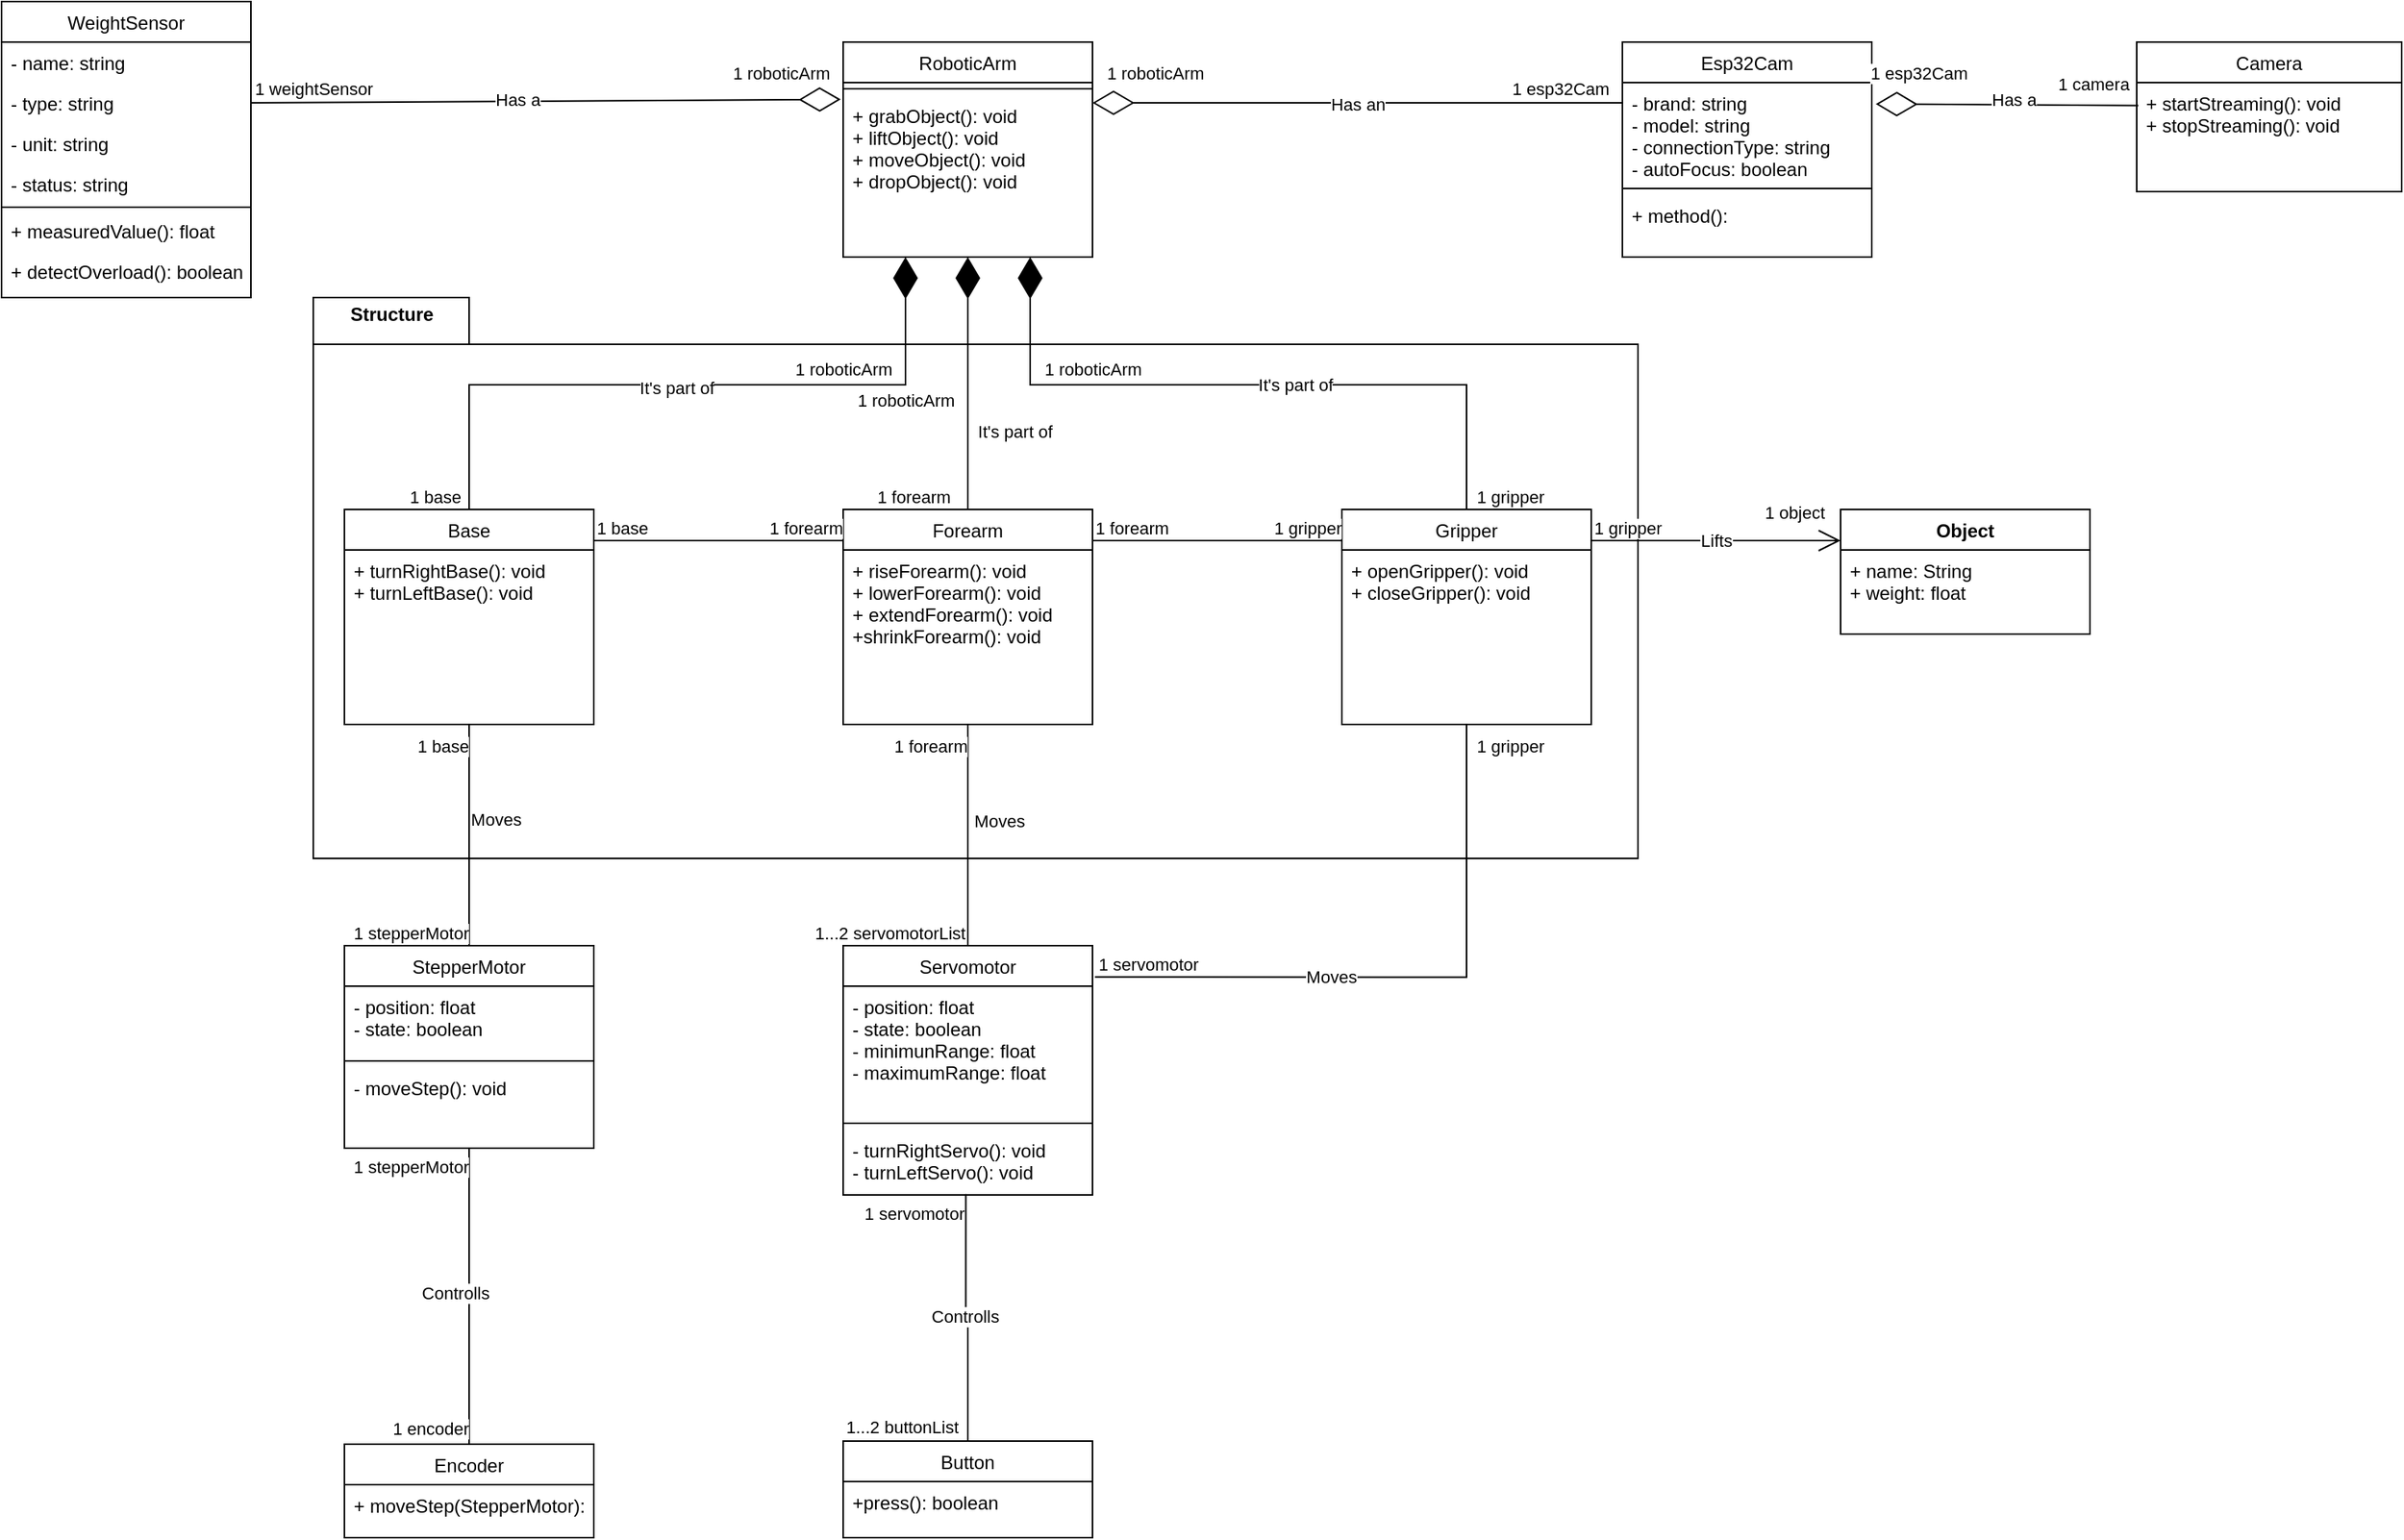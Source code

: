 <mxfile version="24.5.1" type="github">
  <diagram id="C5RBs43oDa-KdzZeNtuy" name="Page-1">
    <mxGraphModel dx="2889" dy="1824" grid="1" gridSize="10" guides="1" tooltips="1" connect="1" arrows="1" fold="1" page="1" pageScale="1" pageWidth="827" pageHeight="1169" math="0" shadow="0">
      <root>
        <mxCell id="WIyWlLk6GJQsqaUBKTNV-0" />
        <mxCell id="WIyWlLk6GJQsqaUBKTNV-1" parent="WIyWlLk6GJQsqaUBKTNV-0" />
        <mxCell id="1RgOaW1AOJfwKNjSZw0O-196" value="" style="shape=folder;fontStyle=1;spacingTop=10;tabWidth=100;tabHeight=30;tabPosition=left;html=1;whiteSpace=wrap;" vertex="1" parent="WIyWlLk6GJQsqaUBKTNV-1">
          <mxGeometry x="-690" y="114" width="850" height="360" as="geometry" />
        </mxCell>
        <mxCell id="1RgOaW1AOJfwKNjSZw0O-197" value="RoboticArm" style="swimlane;fontStyle=0;align=center;verticalAlign=top;childLayout=stackLayout;horizontal=1;startSize=26;horizontalStack=0;resizeParent=1;resizeLast=0;collapsible=1;marginBottom=0;rounded=0;shadow=0;strokeWidth=1;" vertex="1" parent="WIyWlLk6GJQsqaUBKTNV-1">
          <mxGeometry x="-350" y="-50" width="160" height="138" as="geometry">
            <mxRectangle x="230" y="140" width="160" height="26" as="alternateBounds" />
          </mxGeometry>
        </mxCell>
        <mxCell id="1RgOaW1AOJfwKNjSZw0O-198" value="" style="line;html=1;strokeWidth=1;align=left;verticalAlign=middle;spacingTop=-1;spacingLeft=3;spacingRight=3;rotatable=0;labelPosition=right;points=[];portConstraint=eastwest;" vertex="1" parent="1RgOaW1AOJfwKNjSZw0O-197">
          <mxGeometry y="26" width="160" height="8" as="geometry" />
        </mxCell>
        <mxCell id="1RgOaW1AOJfwKNjSZw0O-199" value="+ grabObject(): void&#xa;+ liftObject(): void&#xa;+ moveObject(): void&#xa;+ dropObject(): void" style="text;align=left;verticalAlign=top;spacingLeft=4;spacingRight=4;overflow=hidden;rotatable=0;points=[[0,0.5],[1,0.5]];portConstraint=eastwest;" vertex="1" parent="1RgOaW1AOJfwKNjSZw0O-197">
          <mxGeometry y="34" width="160" height="70" as="geometry" />
        </mxCell>
        <mxCell id="1RgOaW1AOJfwKNjSZw0O-200" value="Gripper" style="swimlane;fontStyle=0;align=center;verticalAlign=top;childLayout=stackLayout;horizontal=1;startSize=26;horizontalStack=0;resizeParent=1;resizeLast=0;collapsible=1;marginBottom=0;rounded=0;shadow=0;strokeWidth=1;" vertex="1" parent="WIyWlLk6GJQsqaUBKTNV-1">
          <mxGeometry x="-30" y="250" width="160" height="138" as="geometry">
            <mxRectangle x="230" y="140" width="160" height="26" as="alternateBounds" />
          </mxGeometry>
        </mxCell>
        <mxCell id="1RgOaW1AOJfwKNjSZw0O-202" value="+ openGripper(): void&#xa;+ closeGripper(): void" style="text;align=left;verticalAlign=top;spacingLeft=4;spacingRight=4;overflow=hidden;rotatable=0;points=[[0,0.5],[1,0.5]];portConstraint=eastwest;" vertex="1" parent="1RgOaW1AOJfwKNjSZw0O-200">
          <mxGeometry y="26" width="160" height="50" as="geometry" />
        </mxCell>
        <mxCell id="1RgOaW1AOJfwKNjSZw0O-203" value="Base" style="swimlane;fontStyle=0;align=center;verticalAlign=top;childLayout=stackLayout;horizontal=1;startSize=26;horizontalStack=0;resizeParent=1;resizeLast=0;collapsible=1;marginBottom=0;rounded=0;shadow=0;strokeWidth=1;" vertex="1" parent="WIyWlLk6GJQsqaUBKTNV-1">
          <mxGeometry x="-670" y="250" width="160" height="138" as="geometry">
            <mxRectangle x="230" y="140" width="160" height="26" as="alternateBounds" />
          </mxGeometry>
        </mxCell>
        <mxCell id="1RgOaW1AOJfwKNjSZw0O-205" value="+ turnRightBase(): void&#xa;+ turnLeftBase(): void" style="text;align=left;verticalAlign=top;spacingLeft=4;spacingRight=4;overflow=hidden;rotatable=0;points=[[0,0.5],[1,0.5]];portConstraint=eastwest;" vertex="1" parent="1RgOaW1AOJfwKNjSZw0O-203">
          <mxGeometry y="26" width="160" height="40" as="geometry" />
        </mxCell>
        <mxCell id="1RgOaW1AOJfwKNjSZw0O-206" value="Forearm" style="swimlane;fontStyle=0;align=center;verticalAlign=top;childLayout=stackLayout;horizontal=1;startSize=26;horizontalStack=0;resizeParent=1;resizeLast=0;collapsible=1;marginBottom=0;rounded=0;shadow=0;strokeWidth=1;" vertex="1" parent="WIyWlLk6GJQsqaUBKTNV-1">
          <mxGeometry x="-350" y="250" width="160" height="138" as="geometry">
            <mxRectangle x="230" y="140" width="160" height="26" as="alternateBounds" />
          </mxGeometry>
        </mxCell>
        <mxCell id="1RgOaW1AOJfwKNjSZw0O-208" value="+ riseForearm(): void&#xa;+ lowerForearm(): void&#xa;+ extendForearm(): void&#xa;+shrinkForearm(): void&#xa;" style="text;align=left;verticalAlign=top;spacingLeft=4;spacingRight=4;overflow=hidden;rotatable=0;points=[[0,0.5],[1,0.5]];portConstraint=eastwest;" vertex="1" parent="1RgOaW1AOJfwKNjSZw0O-206">
          <mxGeometry y="26" width="160" height="66" as="geometry" />
        </mxCell>
        <mxCell id="1RgOaW1AOJfwKNjSZw0O-209" value="Servomotor" style="swimlane;fontStyle=0;align=center;verticalAlign=top;childLayout=stackLayout;horizontal=1;startSize=26;horizontalStack=0;resizeParent=1;resizeLast=0;collapsible=1;marginBottom=0;rounded=0;shadow=0;strokeWidth=1;" vertex="1" parent="WIyWlLk6GJQsqaUBKTNV-1">
          <mxGeometry x="-350" y="530" width="160" height="160" as="geometry">
            <mxRectangle x="230" y="140" width="160" height="26" as="alternateBounds" />
          </mxGeometry>
        </mxCell>
        <mxCell id="1RgOaW1AOJfwKNjSZw0O-210" value="- position: float&#xa;- state: boolean&#xa;- minimunRange: float&#xa;- maximumRange: float&#xa;&#xa;&#xa;&#xa;&#xa;&#xa;&#xa;" style="text;align=left;verticalAlign=top;spacingLeft=4;spacingRight=4;overflow=hidden;rotatable=0;points=[[0,0.5],[1,0.5]];portConstraint=eastwest;" vertex="1" parent="1RgOaW1AOJfwKNjSZw0O-209">
          <mxGeometry y="26" width="160" height="84" as="geometry" />
        </mxCell>
        <mxCell id="1RgOaW1AOJfwKNjSZw0O-211" value="" style="line;html=1;strokeWidth=1;align=left;verticalAlign=middle;spacingTop=-1;spacingLeft=3;spacingRight=3;rotatable=0;labelPosition=right;points=[];portConstraint=eastwest;" vertex="1" parent="1RgOaW1AOJfwKNjSZw0O-209">
          <mxGeometry y="110" width="160" height="8" as="geometry" />
        </mxCell>
        <mxCell id="1RgOaW1AOJfwKNjSZw0O-212" value="- turnRightServo(): void&#xa;- turnLeftServo(): void" style="text;align=left;verticalAlign=top;spacingLeft=4;spacingRight=4;overflow=hidden;rotatable=0;points=[[0,0.5],[1,0.5]];portConstraint=eastwest;" vertex="1" parent="1RgOaW1AOJfwKNjSZw0O-209">
          <mxGeometry y="118" width="160" height="42" as="geometry" />
        </mxCell>
        <mxCell id="1RgOaW1AOJfwKNjSZw0O-213" value="Object" style="swimlane;fontStyle=1;align=center;verticalAlign=top;childLayout=stackLayout;horizontal=1;startSize=26;horizontalStack=0;resizeParent=1;resizeLast=0;collapsible=1;marginBottom=0;rounded=0;shadow=0;strokeWidth=1;" vertex="1" parent="WIyWlLk6GJQsqaUBKTNV-1">
          <mxGeometry x="290" y="250" width="160" height="80" as="geometry">
            <mxRectangle x="230" y="140" width="160" height="26" as="alternateBounds" />
          </mxGeometry>
        </mxCell>
        <mxCell id="1RgOaW1AOJfwKNjSZw0O-214" value="+ name: String&#xa;+ weight: float" style="text;align=left;verticalAlign=top;spacingLeft=4;spacingRight=4;overflow=hidden;rotatable=0;points=[[0,0.5],[1,0.5]];portConstraint=eastwest;" vertex="1" parent="1RgOaW1AOJfwKNjSZw0O-213">
          <mxGeometry y="26" width="160" height="54" as="geometry" />
        </mxCell>
        <mxCell id="1RgOaW1AOJfwKNjSZw0O-215" value="" style="endArrow=diamondThin;endFill=1;endSize=24;html=1;rounded=0;entryX=0.25;entryY=1;entryDx=0;entryDy=0;exitX=0.5;exitY=0;exitDx=0;exitDy=0;" edge="1" parent="WIyWlLk6GJQsqaUBKTNV-1" source="1RgOaW1AOJfwKNjSZw0O-203" target="1RgOaW1AOJfwKNjSZw0O-197">
          <mxGeometry width="160" relative="1" as="geometry">
            <mxPoint x="-290" y="108.6" as="sourcePoint" />
            <mxPoint x="-130" y="108.6" as="targetPoint" />
            <Array as="points">
              <mxPoint x="-590" y="170" />
              <mxPoint x="-310" y="170" />
            </Array>
          </mxGeometry>
        </mxCell>
        <mxCell id="1RgOaW1AOJfwKNjSZw0O-216" value="It&#39;s part of" style="edgeLabel;html=1;align=center;verticalAlign=middle;resizable=0;points=[];" vertex="1" connectable="0" parent="1RgOaW1AOJfwKNjSZw0O-215">
          <mxGeometry x="-0.037" y="-2" relative="1" as="geometry">
            <mxPoint as="offset" />
          </mxGeometry>
        </mxCell>
        <mxCell id="1RgOaW1AOJfwKNjSZw0O-217" value="" style="endArrow=diamondThin;endFill=1;endSize=24;html=1;rounded=0;entryX=0.75;entryY=1;entryDx=0;entryDy=0;exitX=0.5;exitY=0;exitDx=0;exitDy=0;" edge="1" parent="WIyWlLk6GJQsqaUBKTNV-1" source="1RgOaW1AOJfwKNjSZw0O-200" target="1RgOaW1AOJfwKNjSZw0O-197">
          <mxGeometry width="160" relative="1" as="geometry">
            <mxPoint x="-270" y="170" as="sourcePoint" />
            <mxPoint x="-110" y="170" as="targetPoint" />
            <Array as="points">
              <mxPoint x="50" y="170" />
              <mxPoint x="-230" y="170" />
            </Array>
          </mxGeometry>
        </mxCell>
        <mxCell id="1RgOaW1AOJfwKNjSZw0O-218" value="" style="endArrow=diamondThin;endFill=1;endSize=24;html=1;rounded=0;entryX=0.5;entryY=1;entryDx=0;entryDy=0;exitX=0.5;exitY=0;exitDx=0;exitDy=0;" edge="1" parent="WIyWlLk6GJQsqaUBKTNV-1" source="1RgOaW1AOJfwKNjSZw0O-206" target="1RgOaW1AOJfwKNjSZw0O-197">
          <mxGeometry width="160" relative="1" as="geometry">
            <mxPoint x="-260" y="180" as="sourcePoint" />
            <mxPoint x="-100" y="180" as="targetPoint" />
          </mxGeometry>
        </mxCell>
        <mxCell id="1RgOaW1AOJfwKNjSZw0O-219" value="" style="endArrow=none;html=1;edgeStyle=orthogonalEdgeStyle;rounded=0;" edge="1" parent="WIyWlLk6GJQsqaUBKTNV-1">
          <mxGeometry relative="1" as="geometry">
            <mxPoint x="-510" y="270" as="sourcePoint" />
            <mxPoint x="-350" y="270" as="targetPoint" />
          </mxGeometry>
        </mxCell>
        <mxCell id="1RgOaW1AOJfwKNjSZw0O-220" value="1 base" style="edgeLabel;resizable=0;html=1;align=left;verticalAlign=bottom;" connectable="0" vertex="1" parent="1RgOaW1AOJfwKNjSZw0O-219">
          <mxGeometry x="-1" relative="1" as="geometry" />
        </mxCell>
        <mxCell id="1RgOaW1AOJfwKNjSZw0O-221" value="1 forearm" style="edgeLabel;resizable=0;html=1;align=right;verticalAlign=bottom;" connectable="0" vertex="1" parent="1RgOaW1AOJfwKNjSZw0O-219">
          <mxGeometry x="1" relative="1" as="geometry" />
        </mxCell>
        <mxCell id="1RgOaW1AOJfwKNjSZw0O-222" value="" style="endArrow=none;html=1;edgeStyle=orthogonalEdgeStyle;rounded=0;" edge="1" parent="WIyWlLk6GJQsqaUBKTNV-1">
          <mxGeometry relative="1" as="geometry">
            <mxPoint x="-190" y="270" as="sourcePoint" />
            <mxPoint x="-30" y="270" as="targetPoint" />
          </mxGeometry>
        </mxCell>
        <mxCell id="1RgOaW1AOJfwKNjSZw0O-223" value="1 forearm" style="edgeLabel;resizable=0;html=1;align=left;verticalAlign=bottom;" connectable="0" vertex="1" parent="1RgOaW1AOJfwKNjSZw0O-222">
          <mxGeometry x="-1" relative="1" as="geometry" />
        </mxCell>
        <mxCell id="1RgOaW1AOJfwKNjSZw0O-224" value="1 gripper" style="edgeLabel;resizable=0;html=1;align=right;verticalAlign=bottom;" connectable="0" vertex="1" parent="1RgOaW1AOJfwKNjSZw0O-222">
          <mxGeometry x="1" relative="1" as="geometry" />
        </mxCell>
        <mxCell id="1RgOaW1AOJfwKNjSZw0O-225" value="" style="endArrow=none;html=1;edgeStyle=orthogonalEdgeStyle;rounded=0;entryX=0.5;entryY=1;entryDx=0;entryDy=0;exitX=0.5;exitY=0;exitDx=0;exitDy=0;" edge="1" parent="WIyWlLk6GJQsqaUBKTNV-1" source="1RgOaW1AOJfwKNjSZw0O-209" target="1RgOaW1AOJfwKNjSZw0O-206">
          <mxGeometry relative="1" as="geometry">
            <mxPoint x="-270" y="490" as="sourcePoint" />
            <mxPoint x="-670" y="510" as="targetPoint" />
          </mxGeometry>
        </mxCell>
        <mxCell id="1RgOaW1AOJfwKNjSZw0O-226" value="1...2 servomotorList" style="edgeLabel;resizable=0;html=1;align=left;verticalAlign=bottom;" connectable="0" vertex="1" parent="1RgOaW1AOJfwKNjSZw0O-225">
          <mxGeometry x="-1" relative="1" as="geometry">
            <mxPoint x="-100" as="offset" />
          </mxGeometry>
        </mxCell>
        <mxCell id="1RgOaW1AOJfwKNjSZw0O-227" value="1 forearm" style="edgeLabel;resizable=0;html=1;align=right;verticalAlign=bottom;" connectable="0" vertex="1" parent="1RgOaW1AOJfwKNjSZw0O-225">
          <mxGeometry x="1" relative="1" as="geometry">
            <mxPoint y="22" as="offset" />
          </mxGeometry>
        </mxCell>
        <mxCell id="1RgOaW1AOJfwKNjSZw0O-228" value="Moves" style="edgeLabel;html=1;align=center;verticalAlign=middle;resizable=0;points=[];" vertex="1" connectable="0" parent="1RgOaW1AOJfwKNjSZw0O-225">
          <mxGeometry x="0.046" y="1" relative="1" as="geometry">
            <mxPoint x="21" y="-6" as="offset" />
          </mxGeometry>
        </mxCell>
        <mxCell id="1RgOaW1AOJfwKNjSZw0O-229" value="" style="endArrow=none;html=1;edgeStyle=orthogonalEdgeStyle;rounded=0;entryX=0.5;entryY=1;entryDx=0;entryDy=0;exitX=1.01;exitY=0.126;exitDx=0;exitDy=0;exitPerimeter=0;" edge="1" parent="WIyWlLk6GJQsqaUBKTNV-1" source="1RgOaW1AOJfwKNjSZw0O-209" target="1RgOaW1AOJfwKNjSZw0O-200">
          <mxGeometry relative="1" as="geometry">
            <mxPoint x="-80" y="559" as="sourcePoint" />
            <mxPoint x="-670" y="558.37" as="targetPoint" />
            <Array as="points">
              <mxPoint x="50" y="550" />
            </Array>
          </mxGeometry>
        </mxCell>
        <mxCell id="1RgOaW1AOJfwKNjSZw0O-230" value="1 servomotor" style="edgeLabel;resizable=0;html=1;align=left;verticalAlign=bottom;" connectable="0" vertex="1" parent="1RgOaW1AOJfwKNjSZw0O-229">
          <mxGeometry x="-1" relative="1" as="geometry" />
        </mxCell>
        <mxCell id="1RgOaW1AOJfwKNjSZw0O-231" value="1 gripper" style="edgeLabel;resizable=0;html=1;align=right;verticalAlign=bottom;" connectable="0" vertex="1" parent="1RgOaW1AOJfwKNjSZw0O-229">
          <mxGeometry x="1" relative="1" as="geometry">
            <mxPoint x="50" y="22" as="offset" />
          </mxGeometry>
        </mxCell>
        <mxCell id="1RgOaW1AOJfwKNjSZw0O-232" value="Moves" style="edgeLabel;html=1;align=center;verticalAlign=middle;resizable=0;points=[];" vertex="1" connectable="0" parent="1RgOaW1AOJfwKNjSZw0O-229">
          <mxGeometry x="0.088" relative="1" as="geometry">
            <mxPoint x="-67" as="offset" />
          </mxGeometry>
        </mxCell>
        <mxCell id="1RgOaW1AOJfwKNjSZw0O-233" value="Camera" style="swimlane;fontStyle=0;align=center;verticalAlign=top;childLayout=stackLayout;horizontal=1;startSize=26;horizontalStack=0;resizeParent=1;resizeLast=0;collapsible=1;marginBottom=0;rounded=0;shadow=0;strokeWidth=1;" vertex="1" parent="WIyWlLk6GJQsqaUBKTNV-1">
          <mxGeometry x="480" y="-50" width="170" height="96" as="geometry">
            <mxRectangle x="230" y="140" width="160" height="26" as="alternateBounds" />
          </mxGeometry>
        </mxCell>
        <mxCell id="1RgOaW1AOJfwKNjSZw0O-234" value="+ startStreaming(): void&#xa;+ stopStreaming(): void" style="text;align=left;verticalAlign=top;spacingLeft=4;spacingRight=4;overflow=hidden;rotatable=0;points=[[0,0.5],[1,0.5]];portConstraint=eastwest;" vertex="1" parent="1RgOaW1AOJfwKNjSZw0O-233">
          <mxGeometry y="26" width="170" height="70" as="geometry" />
        </mxCell>
        <mxCell id="1RgOaW1AOJfwKNjSZw0O-235" value="WeightSensor" style="swimlane;fontStyle=0;align=center;verticalAlign=top;childLayout=stackLayout;horizontal=1;startSize=26;horizontalStack=0;resizeParent=1;resizeLast=0;collapsible=1;marginBottom=0;rounded=0;shadow=0;strokeWidth=1;" vertex="1" parent="WIyWlLk6GJQsqaUBKTNV-1">
          <mxGeometry x="-890" y="-76" width="160" height="190" as="geometry">
            <mxRectangle x="230" y="140" width="160" height="26" as="alternateBounds" />
          </mxGeometry>
        </mxCell>
        <mxCell id="1RgOaW1AOJfwKNjSZw0O-236" value="- name: string" style="text;align=left;verticalAlign=top;spacingLeft=4;spacingRight=4;overflow=hidden;rotatable=0;points=[[0,0.5],[1,0.5]];portConstraint=eastwest;" vertex="1" parent="1RgOaW1AOJfwKNjSZw0O-235">
          <mxGeometry y="26" width="160" height="26" as="geometry" />
        </mxCell>
        <mxCell id="1RgOaW1AOJfwKNjSZw0O-237" value="- type: string" style="text;align=left;verticalAlign=top;spacingLeft=4;spacingRight=4;overflow=hidden;rotatable=0;points=[[0,0.5],[1,0.5]];portConstraint=eastwest;" vertex="1" parent="1RgOaW1AOJfwKNjSZw0O-235">
          <mxGeometry y="52" width="160" height="26" as="geometry" />
        </mxCell>
        <mxCell id="1RgOaW1AOJfwKNjSZw0O-238" value="- unit: string" style="text;align=left;verticalAlign=top;spacingLeft=4;spacingRight=4;overflow=hidden;rotatable=0;points=[[0,0.5],[1,0.5]];portConstraint=eastwest;" vertex="1" parent="1RgOaW1AOJfwKNjSZw0O-235">
          <mxGeometry y="78" width="160" height="26" as="geometry" />
        </mxCell>
        <mxCell id="1RgOaW1AOJfwKNjSZw0O-239" value="- status: string" style="text;align=left;verticalAlign=top;spacingLeft=4;spacingRight=4;overflow=hidden;rotatable=0;points=[[0,0.5],[1,0.5]];portConstraint=eastwest;" vertex="1" parent="1RgOaW1AOJfwKNjSZw0O-235">
          <mxGeometry y="104" width="160" height="26" as="geometry" />
        </mxCell>
        <mxCell id="1RgOaW1AOJfwKNjSZw0O-240" value="" style="line;html=1;strokeWidth=1;align=left;verticalAlign=middle;spacingTop=-1;spacingLeft=3;spacingRight=3;rotatable=0;labelPosition=right;points=[];portConstraint=eastwest;" vertex="1" parent="1RgOaW1AOJfwKNjSZw0O-235">
          <mxGeometry y="130" width="160" height="4" as="geometry" />
        </mxCell>
        <mxCell id="1RgOaW1AOJfwKNjSZw0O-241" value="+ measuredValue(): float" style="text;align=left;verticalAlign=top;spacingLeft=4;spacingRight=4;overflow=hidden;rotatable=0;points=[[0,0.5],[1,0.5]];portConstraint=eastwest;" vertex="1" parent="1RgOaW1AOJfwKNjSZw0O-235">
          <mxGeometry y="134" width="160" height="26" as="geometry" />
        </mxCell>
        <mxCell id="1RgOaW1AOJfwKNjSZw0O-242" value="+ detectOverload(): boolean" style="text;align=left;verticalAlign=top;spacingLeft=4;spacingRight=4;overflow=hidden;rotatable=0;points=[[0,0.5],[1,0.5]];portConstraint=eastwest;" vertex="1" parent="1RgOaW1AOJfwKNjSZw0O-235">
          <mxGeometry y="160" width="160" height="26" as="geometry" />
        </mxCell>
        <mxCell id="1RgOaW1AOJfwKNjSZw0O-243" value="Button" style="swimlane;fontStyle=0;align=center;verticalAlign=top;childLayout=stackLayout;horizontal=1;startSize=26;horizontalStack=0;resizeParent=1;resizeLast=0;collapsible=1;marginBottom=0;rounded=0;shadow=0;strokeWidth=1;" vertex="1" parent="WIyWlLk6GJQsqaUBKTNV-1">
          <mxGeometry x="-350" y="848" width="160" height="62" as="geometry">
            <mxRectangle x="230" y="140" width="160" height="26" as="alternateBounds" />
          </mxGeometry>
        </mxCell>
        <mxCell id="1RgOaW1AOJfwKNjSZw0O-245" value="+press(): boolean" style="text;align=left;verticalAlign=top;spacingLeft=4;spacingRight=4;overflow=hidden;rotatable=0;points=[[0,0.5],[1,0.5]];portConstraint=eastwest;" vertex="1" parent="1RgOaW1AOJfwKNjSZw0O-243">
          <mxGeometry y="26" width="160" height="26" as="geometry" />
        </mxCell>
        <mxCell id="1RgOaW1AOJfwKNjSZw0O-246" value="Encoder" style="swimlane;fontStyle=0;align=center;verticalAlign=top;childLayout=stackLayout;horizontal=1;startSize=26;horizontalStack=0;resizeParent=1;resizeLast=0;collapsible=1;marginBottom=0;rounded=0;shadow=0;strokeWidth=1;" vertex="1" parent="WIyWlLk6GJQsqaUBKTNV-1">
          <mxGeometry x="-670" y="850" width="160" height="60" as="geometry">
            <mxRectangle x="230" y="140" width="160" height="26" as="alternateBounds" />
          </mxGeometry>
        </mxCell>
        <mxCell id="1RgOaW1AOJfwKNjSZw0O-248" value="+ moveStep(StepperMotor): void" style="text;align=left;verticalAlign=top;spacingLeft=4;spacingRight=4;overflow=hidden;rotatable=0;points=[[0,0.5],[1,0.5]];portConstraint=eastwest;" vertex="1" parent="1RgOaW1AOJfwKNjSZw0O-246">
          <mxGeometry y="26" width="160" height="26" as="geometry" />
        </mxCell>
        <mxCell id="1RgOaW1AOJfwKNjSZw0O-249" value="" style="endArrow=none;html=1;edgeStyle=orthogonalEdgeStyle;rounded=0;entryX=0.492;entryY=0.984;entryDx=0;entryDy=0;entryPerimeter=0;exitX=0.5;exitY=0;exitDx=0;exitDy=0;" edge="1" parent="WIyWlLk6GJQsqaUBKTNV-1" source="1RgOaW1AOJfwKNjSZw0O-243" target="1RgOaW1AOJfwKNjSZw0O-212">
          <mxGeometry relative="1" as="geometry">
            <mxPoint x="-1090" y="511" as="sourcePoint" />
            <mxPoint x="-670" y="510" as="targetPoint" />
          </mxGeometry>
        </mxCell>
        <mxCell id="1RgOaW1AOJfwKNjSZw0O-250" value="1 servomotor" style="edgeLabel;resizable=0;html=1;align=right;verticalAlign=bottom;" connectable="0" vertex="1" parent="1RgOaW1AOJfwKNjSZw0O-249">
          <mxGeometry x="1" relative="1" as="geometry">
            <mxPoint y="21" as="offset" />
          </mxGeometry>
        </mxCell>
        <mxCell id="1RgOaW1AOJfwKNjSZw0O-251" value="Controlls" style="edgeLabel;html=1;align=center;verticalAlign=middle;resizable=0;points=[];" vertex="1" connectable="0" parent="1RgOaW1AOJfwKNjSZw0O-249">
          <mxGeometry x="0.028" y="1" relative="1" as="geometry">
            <mxPoint as="offset" />
          </mxGeometry>
        </mxCell>
        <mxCell id="1RgOaW1AOJfwKNjSZw0O-252" value="1...2 buttonList" style="edgeLabel;resizable=0;html=1;align=left;verticalAlign=bottom;" connectable="0" vertex="1" parent="1RgOaW1AOJfwKNjSZw0O-249">
          <mxGeometry x="-1" relative="1" as="geometry">
            <mxPoint x="-80" y="-1" as="offset" />
          </mxGeometry>
        </mxCell>
        <mxCell id="1RgOaW1AOJfwKNjSZw0O-253" value="" style="endArrow=none;html=1;edgeStyle=orthogonalEdgeStyle;rounded=0;entryX=0.5;entryY=1;entryDx=0;entryDy=0;exitX=0.5;exitY=0;exitDx=0;exitDy=0;" edge="1" parent="WIyWlLk6GJQsqaUBKTNV-1" source="1RgOaW1AOJfwKNjSZw0O-267" target="1RgOaW1AOJfwKNjSZw0O-203">
          <mxGeometry relative="1" as="geometry">
            <mxPoint x="-830" y="270" as="sourcePoint" />
            <mxPoint x="-670" y="270" as="targetPoint" />
          </mxGeometry>
        </mxCell>
        <mxCell id="1RgOaW1AOJfwKNjSZw0O-254" value="1 base" style="edgeLabel;resizable=0;html=1;align=right;verticalAlign=bottom;" connectable="0" vertex="1" parent="1RgOaW1AOJfwKNjSZw0O-253">
          <mxGeometry x="1" relative="1" as="geometry">
            <mxPoint y="22" as="offset" />
          </mxGeometry>
        </mxCell>
        <mxCell id="1RgOaW1AOJfwKNjSZw0O-255" value="Moves" style="edgeLabel;html=1;align=center;verticalAlign=middle;resizable=0;points=[];" vertex="1" connectable="0" parent="1RgOaW1AOJfwKNjSZw0O-253">
          <mxGeometry x="0.028" y="1" relative="1" as="geometry">
            <mxPoint x="18" y="-8" as="offset" />
          </mxGeometry>
        </mxCell>
        <mxCell id="1RgOaW1AOJfwKNjSZw0O-256" value="" style="endArrow=open;endFill=1;endSize=12;html=1;rounded=0;" edge="1" parent="WIyWlLk6GJQsqaUBKTNV-1">
          <mxGeometry width="160" relative="1" as="geometry">
            <mxPoint x="130" y="270" as="sourcePoint" />
            <mxPoint x="290" y="270" as="targetPoint" />
          </mxGeometry>
        </mxCell>
        <mxCell id="1RgOaW1AOJfwKNjSZw0O-257" value="&lt;b&gt;Structure&lt;/b&gt;" style="text;html=1;align=center;verticalAlign=middle;resizable=0;points=[];autosize=1;strokeColor=none;fillColor=none;" vertex="1" parent="WIyWlLk6GJQsqaUBKTNV-1">
          <mxGeometry x="-680" y="110" width="80" height="30" as="geometry" />
        </mxCell>
        <mxCell id="1RgOaW1AOJfwKNjSZw0O-258" value="It&#39;s part of" style="edgeLabel;html=1;align=center;verticalAlign=middle;resizable=0;points=[];" vertex="1" connectable="0" parent="WIyWlLk6GJQsqaUBKTNV-1">
          <mxGeometry x="-59.996" y="170" as="geometry" />
        </mxCell>
        <mxCell id="1RgOaW1AOJfwKNjSZw0O-259" value="It&#39;s part of" style="edgeLabel;html=1;align=center;verticalAlign=middle;resizable=0;points=[];" vertex="1" connectable="0" parent="WIyWlLk6GJQsqaUBKTNV-1">
          <mxGeometry x="-239.996" y="200" as="geometry" />
        </mxCell>
        <mxCell id="1RgOaW1AOJfwKNjSZw0O-260" value="Esp32Cam" style="swimlane;fontStyle=0;align=center;verticalAlign=top;childLayout=stackLayout;horizontal=1;startSize=26;horizontalStack=0;resizeParent=1;resizeLast=0;collapsible=1;marginBottom=0;rounded=0;shadow=0;strokeWidth=1;" vertex="1" parent="WIyWlLk6GJQsqaUBKTNV-1">
          <mxGeometry x="150" y="-50" width="160" height="138" as="geometry">
            <mxRectangle x="230" y="140" width="160" height="26" as="alternateBounds" />
          </mxGeometry>
        </mxCell>
        <mxCell id="1RgOaW1AOJfwKNjSZw0O-261" value="- brand: string&#xa;- model: string&#xa;- connectionType: string&#xa;- autoFocus: boolean" style="text;align=left;verticalAlign=top;spacingLeft=4;spacingRight=4;overflow=hidden;rotatable=0;points=[[0,0.5],[1,0.5]];portConstraint=eastwest;" vertex="1" parent="1RgOaW1AOJfwKNjSZw0O-260">
          <mxGeometry y="26" width="160" height="64" as="geometry" />
        </mxCell>
        <mxCell id="1RgOaW1AOJfwKNjSZw0O-262" value="" style="line;html=1;strokeWidth=1;align=left;verticalAlign=middle;spacingTop=-1;spacingLeft=3;spacingRight=3;rotatable=0;labelPosition=right;points=[];portConstraint=eastwest;" vertex="1" parent="1RgOaW1AOJfwKNjSZw0O-260">
          <mxGeometry y="90" width="160" height="8" as="geometry" />
        </mxCell>
        <mxCell id="1RgOaW1AOJfwKNjSZw0O-263" value="+ method():" style="text;align=left;verticalAlign=top;spacingLeft=4;spacingRight=4;overflow=hidden;rotatable=0;points=[[0,0.5],[1,0.5]];portConstraint=eastwest;" vertex="1" parent="1RgOaW1AOJfwKNjSZw0O-260">
          <mxGeometry y="98" width="160" height="26" as="geometry" />
        </mxCell>
        <mxCell id="1RgOaW1AOJfwKNjSZw0O-264" value="Lifts" style="edgeLabel;html=1;align=center;verticalAlign=middle;resizable=0;points=[];" vertex="1" connectable="0" parent="WIyWlLk6GJQsqaUBKTNV-1">
          <mxGeometry x="209.999" y="270" as="geometry" />
        </mxCell>
        <mxCell id="1RgOaW1AOJfwKNjSZw0O-265" value="1 gripper" style="edgeLabel;resizable=0;html=1;align=left;verticalAlign=bottom;" connectable="0" vertex="1" parent="WIyWlLk6GJQsqaUBKTNV-1">
          <mxGeometry x="130" y="270" as="geometry" />
        </mxCell>
        <mxCell id="1RgOaW1AOJfwKNjSZw0O-266" value="1 object" style="edgeLabel;resizable=0;html=1;align=right;verticalAlign=bottom;" connectable="0" vertex="1" parent="WIyWlLk6GJQsqaUBKTNV-1">
          <mxGeometry x="280" y="260" as="geometry" />
        </mxCell>
        <mxCell id="1RgOaW1AOJfwKNjSZw0O-267" value="StepperMotor" style="swimlane;fontStyle=0;align=center;verticalAlign=top;childLayout=stackLayout;horizontal=1;startSize=26;horizontalStack=0;resizeParent=1;resizeLast=0;collapsible=1;marginBottom=0;rounded=0;shadow=0;strokeWidth=1;" vertex="1" parent="WIyWlLk6GJQsqaUBKTNV-1">
          <mxGeometry x="-670" y="530" width="160" height="130" as="geometry">
            <mxRectangle x="230" y="140" width="160" height="26" as="alternateBounds" />
          </mxGeometry>
        </mxCell>
        <mxCell id="1RgOaW1AOJfwKNjSZw0O-268" value="- position: float&#xa;- state: boolean&#xa;" style="text;align=left;verticalAlign=top;spacingLeft=4;spacingRight=4;overflow=hidden;rotatable=0;points=[[0,0.5],[1,0.5]];portConstraint=eastwest;" vertex="1" parent="1RgOaW1AOJfwKNjSZw0O-267">
          <mxGeometry y="26" width="160" height="44" as="geometry" />
        </mxCell>
        <mxCell id="1RgOaW1AOJfwKNjSZw0O-269" value="" style="line;html=1;strokeWidth=1;align=left;verticalAlign=middle;spacingTop=-1;spacingLeft=3;spacingRight=3;rotatable=0;labelPosition=right;points=[];portConstraint=eastwest;" vertex="1" parent="1RgOaW1AOJfwKNjSZw0O-267">
          <mxGeometry y="70" width="160" height="8" as="geometry" />
        </mxCell>
        <mxCell id="1RgOaW1AOJfwKNjSZw0O-270" value="- moveStep(): void" style="text;align=left;verticalAlign=top;spacingLeft=4;spacingRight=4;overflow=hidden;rotatable=0;points=[[0,0.5],[1,0.5]];portConstraint=eastwest;" vertex="1" parent="1RgOaW1AOJfwKNjSZw0O-267">
          <mxGeometry y="78" width="160" height="52" as="geometry" />
        </mxCell>
        <mxCell id="1RgOaW1AOJfwKNjSZw0O-271" value="" style="endArrow=none;html=1;edgeStyle=orthogonalEdgeStyle;rounded=0;exitX=0.5;exitY=0;exitDx=0;exitDy=0;entryX=0.5;entryY=1;entryDx=0;entryDy=0;entryPerimeter=0;" edge="1" parent="WIyWlLk6GJQsqaUBKTNV-1" source="1RgOaW1AOJfwKNjSZw0O-246" target="1RgOaW1AOJfwKNjSZw0O-270">
          <mxGeometry relative="1" as="geometry">
            <mxPoint x="-1150" y="269.09" as="sourcePoint" />
            <mxPoint x="-990" y="269.09" as="targetPoint" />
          </mxGeometry>
        </mxCell>
        <mxCell id="1RgOaW1AOJfwKNjSZw0O-272" value="1 stepperMotor" style="edgeLabel;resizable=0;html=1;align=right;verticalAlign=bottom;" connectable="0" vertex="1" parent="1RgOaW1AOJfwKNjSZw0O-271">
          <mxGeometry x="1" relative="1" as="geometry">
            <mxPoint y="20" as="offset" />
          </mxGeometry>
        </mxCell>
        <mxCell id="1RgOaW1AOJfwKNjSZw0O-273" value="Controlls" style="edgeLabel;html=1;align=center;verticalAlign=middle;resizable=0;points=[];" vertex="1" connectable="0" parent="1RgOaW1AOJfwKNjSZw0O-271">
          <mxGeometry x="0.028" y="1" relative="1" as="geometry">
            <mxPoint x="-8" as="offset" />
          </mxGeometry>
        </mxCell>
        <mxCell id="1RgOaW1AOJfwKNjSZw0O-274" value="1 encoder" style="edgeLabel;resizable=0;html=1;align=right;verticalAlign=bottom;" connectable="0" vertex="1" parent="WIyWlLk6GJQsqaUBKTNV-1">
          <mxGeometry x="-589.999" y="848.0" as="geometry" />
        </mxCell>
        <mxCell id="1RgOaW1AOJfwKNjSZw0O-275" value="1 stepperMotor" style="edgeLabel;resizable=0;html=1;align=right;verticalAlign=bottom;" connectable="0" vertex="1" parent="WIyWlLk6GJQsqaUBKTNV-1">
          <mxGeometry x="-589.999" y="530.0" as="geometry" />
        </mxCell>
        <mxCell id="1RgOaW1AOJfwKNjSZw0O-276" value="" style="endArrow=diamondThin;endFill=0;endSize=24;html=1;rounded=0;entryX=1;entryY=0.5;entryDx=0;entryDy=0;exitX=0;exitY=0.5;exitDx=0;exitDy=0;" edge="1" parent="WIyWlLk6GJQsqaUBKTNV-1">
          <mxGeometry width="160" relative="1" as="geometry">
            <mxPoint x="150" y="-11" as="sourcePoint" />
            <mxPoint x="-190" y="-11" as="targetPoint" />
          </mxGeometry>
        </mxCell>
        <mxCell id="1RgOaW1AOJfwKNjSZw0O-277" value="" style="endArrow=diamondThin;endFill=0;endSize=24;html=1;rounded=0;entryX=-0.01;entryY=0.04;entryDx=0;entryDy=0;exitX=1;exitY=0.5;exitDx=0;exitDy=0;entryPerimeter=0;" edge="1" parent="WIyWlLk6GJQsqaUBKTNV-1" source="1RgOaW1AOJfwKNjSZw0O-237" target="1RgOaW1AOJfwKNjSZw0O-199">
          <mxGeometry width="160" relative="1" as="geometry">
            <mxPoint x="160" y="-1" as="sourcePoint" />
            <mxPoint x="-180" y="-1" as="targetPoint" />
          </mxGeometry>
        </mxCell>
        <mxCell id="1RgOaW1AOJfwKNjSZw0O-278" value="" style="endArrow=diamondThin;endFill=0;endSize=24;html=1;rounded=0;entryX=1.016;entryY=0.215;entryDx=0;entryDy=0;exitX=0.006;exitY=0.21;exitDx=0;exitDy=0;exitPerimeter=0;entryPerimeter=0;" edge="1" parent="WIyWlLk6GJQsqaUBKTNV-1" source="1RgOaW1AOJfwKNjSZw0O-234" target="1RgOaW1AOJfwKNjSZw0O-261">
          <mxGeometry width="160" relative="1" as="geometry">
            <mxPoint x="460" y="-10" as="sourcePoint" />
            <mxPoint x="-170" y="9" as="targetPoint" />
          </mxGeometry>
        </mxCell>
        <mxCell id="1RgOaW1AOJfwKNjSZw0O-279" value="1 esp32Cam" style="edgeLabel;html=1;align=center;verticalAlign=middle;resizable=0;points=[];" vertex="1" connectable="0" parent="1RgOaW1AOJfwKNjSZw0O-278">
          <mxGeometry x="0.352" y="-4" relative="1" as="geometry">
            <mxPoint x="-27" y="-16" as="offset" />
          </mxGeometry>
        </mxCell>
        <mxCell id="1RgOaW1AOJfwKNjSZw0O-280" value="1 camera" style="edgeLabel;html=1;align=center;verticalAlign=middle;resizable=0;points=[];" vertex="1" connectable="0" parent="WIyWlLk6GJQsqaUBKTNV-1">
          <mxGeometry x="449.996" y="-19.997" as="geometry">
            <mxPoint x="2" y="-3" as="offset" />
          </mxGeometry>
        </mxCell>
        <mxCell id="1RgOaW1AOJfwKNjSZw0O-281" value="1 esp32Cam" style="edgeLabel;html=1;align=center;verticalAlign=middle;resizable=0;points=[];" vertex="1" connectable="0" parent="WIyWlLk6GJQsqaUBKTNV-1">
          <mxGeometry x="109.996" y="-19.997" as="geometry" />
        </mxCell>
        <mxCell id="1RgOaW1AOJfwKNjSZw0O-282" value="1 roboticArm" style="edgeLabel;html=1;align=center;verticalAlign=middle;resizable=0;points=[];" vertex="1" connectable="0" parent="WIyWlLk6GJQsqaUBKTNV-1">
          <mxGeometry x="-150.004" y="-29.997" as="geometry" />
        </mxCell>
        <mxCell id="1RgOaW1AOJfwKNjSZw0O-283" value="1 roboticArm" style="edgeLabel;html=1;align=center;verticalAlign=middle;resizable=0;points=[];" vertex="1" connectable="0" parent="WIyWlLk6GJQsqaUBKTNV-1">
          <mxGeometry x="-390.004" y="-29.997" as="geometry" />
        </mxCell>
        <mxCell id="1RgOaW1AOJfwKNjSZw0O-284" value="1 weightSensor" style="edgeLabel;html=1;align=center;verticalAlign=middle;resizable=0;points=[];" vertex="1" connectable="0" parent="WIyWlLk6GJQsqaUBKTNV-1">
          <mxGeometry x="-690.004" y="-19.997" as="geometry" />
        </mxCell>
        <mxCell id="1RgOaW1AOJfwKNjSZw0O-285" value="1 roboticArm" style="edgeLabel;html=1;align=center;verticalAlign=middle;resizable=0;points=[];" vertex="1" connectable="0" parent="WIyWlLk6GJQsqaUBKTNV-1">
          <mxGeometry x="-350.004" y="160.003" as="geometry" />
        </mxCell>
        <mxCell id="1RgOaW1AOJfwKNjSZw0O-286" value="1 roboticArm" style="edgeLabel;html=1;align=center;verticalAlign=middle;resizable=0;points=[];" vertex="1" connectable="0" parent="WIyWlLk6GJQsqaUBKTNV-1">
          <mxGeometry x="-190.004" y="160.003" as="geometry" />
        </mxCell>
        <mxCell id="1RgOaW1AOJfwKNjSZw0O-287" value="1 roboticArm" style="edgeLabel;html=1;align=center;verticalAlign=middle;resizable=0;points=[];" vertex="1" connectable="0" parent="WIyWlLk6GJQsqaUBKTNV-1">
          <mxGeometry x="-310.004" y="180.003" as="geometry" />
        </mxCell>
        <mxCell id="1RgOaW1AOJfwKNjSZw0O-288" value="1 forearm" style="edgeLabel;resizable=0;html=1;align=left;verticalAlign=bottom;" connectable="0" vertex="1" parent="WIyWlLk6GJQsqaUBKTNV-1">
          <mxGeometry x="-330" y="250" as="geometry" />
        </mxCell>
        <mxCell id="1RgOaW1AOJfwKNjSZw0O-289" value="1 gripper" style="edgeLabel;resizable=0;html=1;align=right;verticalAlign=bottom;" connectable="0" vertex="1" parent="WIyWlLk6GJQsqaUBKTNV-1">
          <mxGeometry x="100" y="250" as="geometry" />
        </mxCell>
        <mxCell id="1RgOaW1AOJfwKNjSZw0O-290" value="1 base" style="edgeLabel;resizable=0;html=1;align=left;verticalAlign=bottom;" connectable="0" vertex="1" parent="WIyWlLk6GJQsqaUBKTNV-1">
          <mxGeometry x="-630" y="250" as="geometry" />
        </mxCell>
        <mxCell id="1RgOaW1AOJfwKNjSZw0O-291" value="Has an" style="edgeLabel;html=1;align=center;verticalAlign=middle;resizable=0;points=[];" vertex="1" connectable="0" parent="WIyWlLk6GJQsqaUBKTNV-1">
          <mxGeometry x="-19.996" y="-10" as="geometry" />
        </mxCell>
        <mxCell id="1RgOaW1AOJfwKNjSZw0O-292" value="Has a" style="edgeLabel;html=1;align=center;verticalAlign=middle;resizable=0;points=[];" vertex="1" connectable="0" parent="WIyWlLk6GJQsqaUBKTNV-1">
          <mxGeometry x="-559.996" y="-10" as="geometry">
            <mxPoint x="1" y="-3" as="offset" />
          </mxGeometry>
        </mxCell>
        <mxCell id="1RgOaW1AOJfwKNjSZw0O-293" value="Has a" style="edgeLabel;html=1;align=center;verticalAlign=middle;resizable=0;points=[];" vertex="1" connectable="0" parent="WIyWlLk6GJQsqaUBKTNV-1">
          <mxGeometry x="400.004" y="-10" as="geometry">
            <mxPoint x="1" y="-3" as="offset" />
          </mxGeometry>
        </mxCell>
      </root>
    </mxGraphModel>
  </diagram>
</mxfile>
